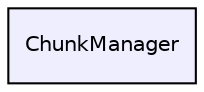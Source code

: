 digraph "ChunkManager" {
  compound=true
  node [ fontsize="10", fontname="Helvetica"];
  edge [ labelfontsize="10", labelfontname="Helvetica"];
  dir_af37b7628fae22b7d13a9930136f019c [shape=box, label="ChunkManager", style="filled", fillcolor="#eeeeff", pencolor="black", URL="dir_af37b7628fae22b7d13a9930136f019c.html"];
}
